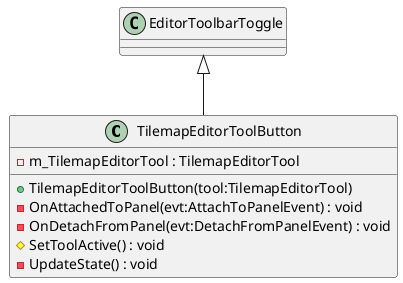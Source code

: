 @startuml
class TilemapEditorToolButton {
    - m_TilemapEditorTool : TilemapEditorTool
    + TilemapEditorToolButton(tool:TilemapEditorTool)
    - OnAttachedToPanel(evt:AttachToPanelEvent) : void
    - OnDetachFromPanel(evt:DetachFromPanelEvent) : void
    # SetToolActive() : void
    - UpdateState() : void
}
EditorToolbarToggle <|-- TilemapEditorToolButton
@enduml
